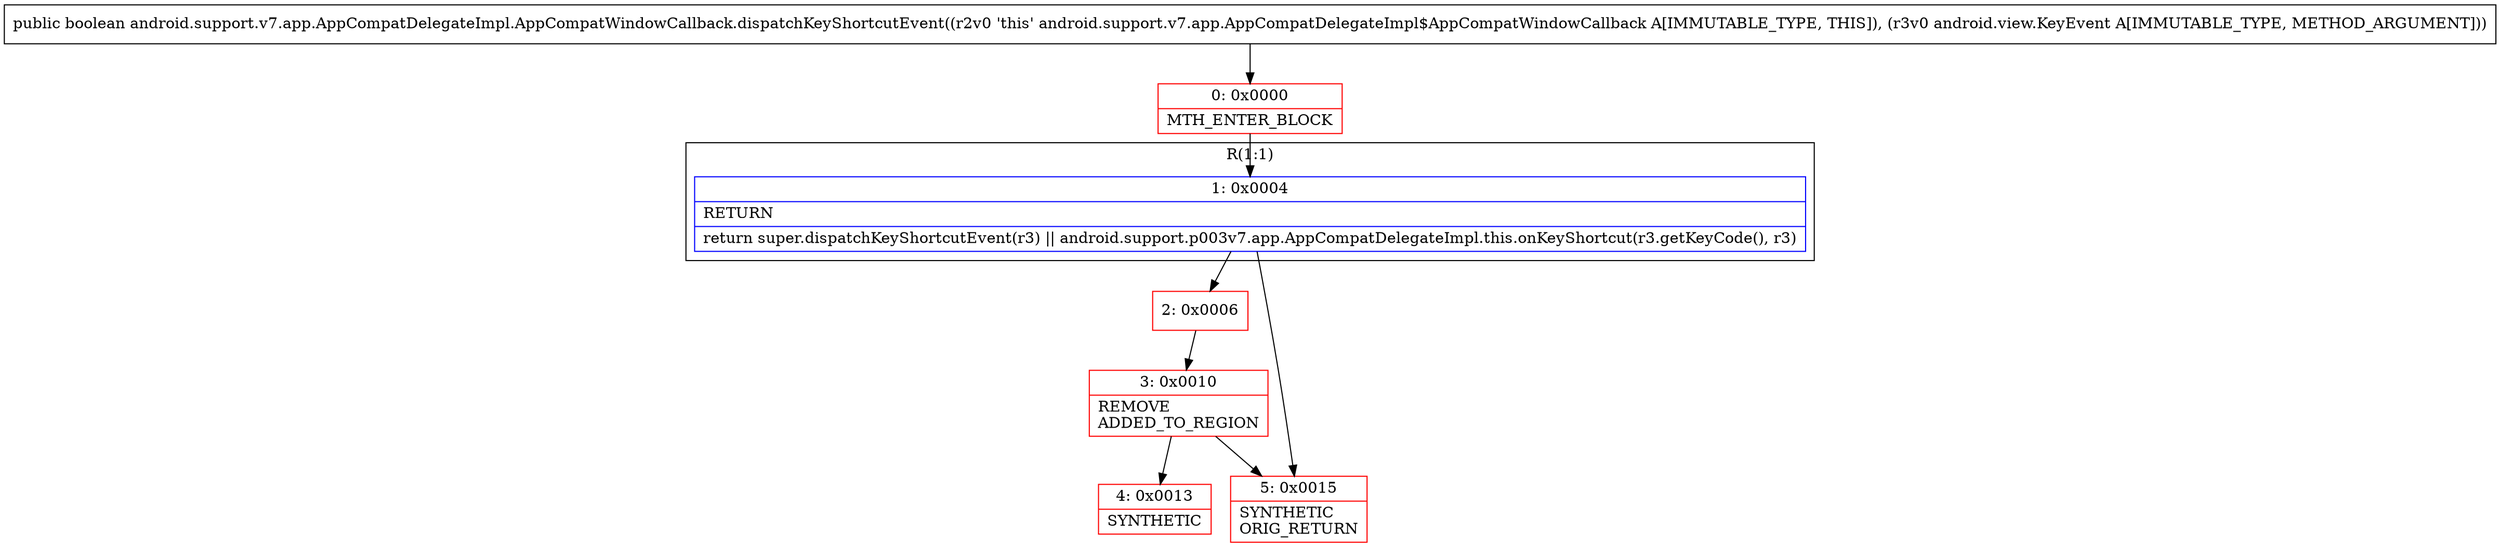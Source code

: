 digraph "CFG forandroid.support.v7.app.AppCompatDelegateImpl.AppCompatWindowCallback.dispatchKeyShortcutEvent(Landroid\/view\/KeyEvent;)Z" {
subgraph cluster_Region_970299646 {
label = "R(1:1)";
node [shape=record,color=blue];
Node_1 [shape=record,label="{1\:\ 0x0004|RETURN\l|return super.dispatchKeyShortcutEvent(r3) \|\| android.support.p003v7.app.AppCompatDelegateImpl.this.onKeyShortcut(r3.getKeyCode(), r3)\l}"];
}
Node_0 [shape=record,color=red,label="{0\:\ 0x0000|MTH_ENTER_BLOCK\l}"];
Node_2 [shape=record,color=red,label="{2\:\ 0x0006}"];
Node_3 [shape=record,color=red,label="{3\:\ 0x0010|REMOVE\lADDED_TO_REGION\l}"];
Node_4 [shape=record,color=red,label="{4\:\ 0x0013|SYNTHETIC\l}"];
Node_5 [shape=record,color=red,label="{5\:\ 0x0015|SYNTHETIC\lORIG_RETURN\l}"];
MethodNode[shape=record,label="{public boolean android.support.v7.app.AppCompatDelegateImpl.AppCompatWindowCallback.dispatchKeyShortcutEvent((r2v0 'this' android.support.v7.app.AppCompatDelegateImpl$AppCompatWindowCallback A[IMMUTABLE_TYPE, THIS]), (r3v0 android.view.KeyEvent A[IMMUTABLE_TYPE, METHOD_ARGUMENT])) }"];
MethodNode -> Node_0;
Node_1 -> Node_2;
Node_1 -> Node_5;
Node_0 -> Node_1;
Node_2 -> Node_3;
Node_3 -> Node_4;
Node_3 -> Node_5;
}

